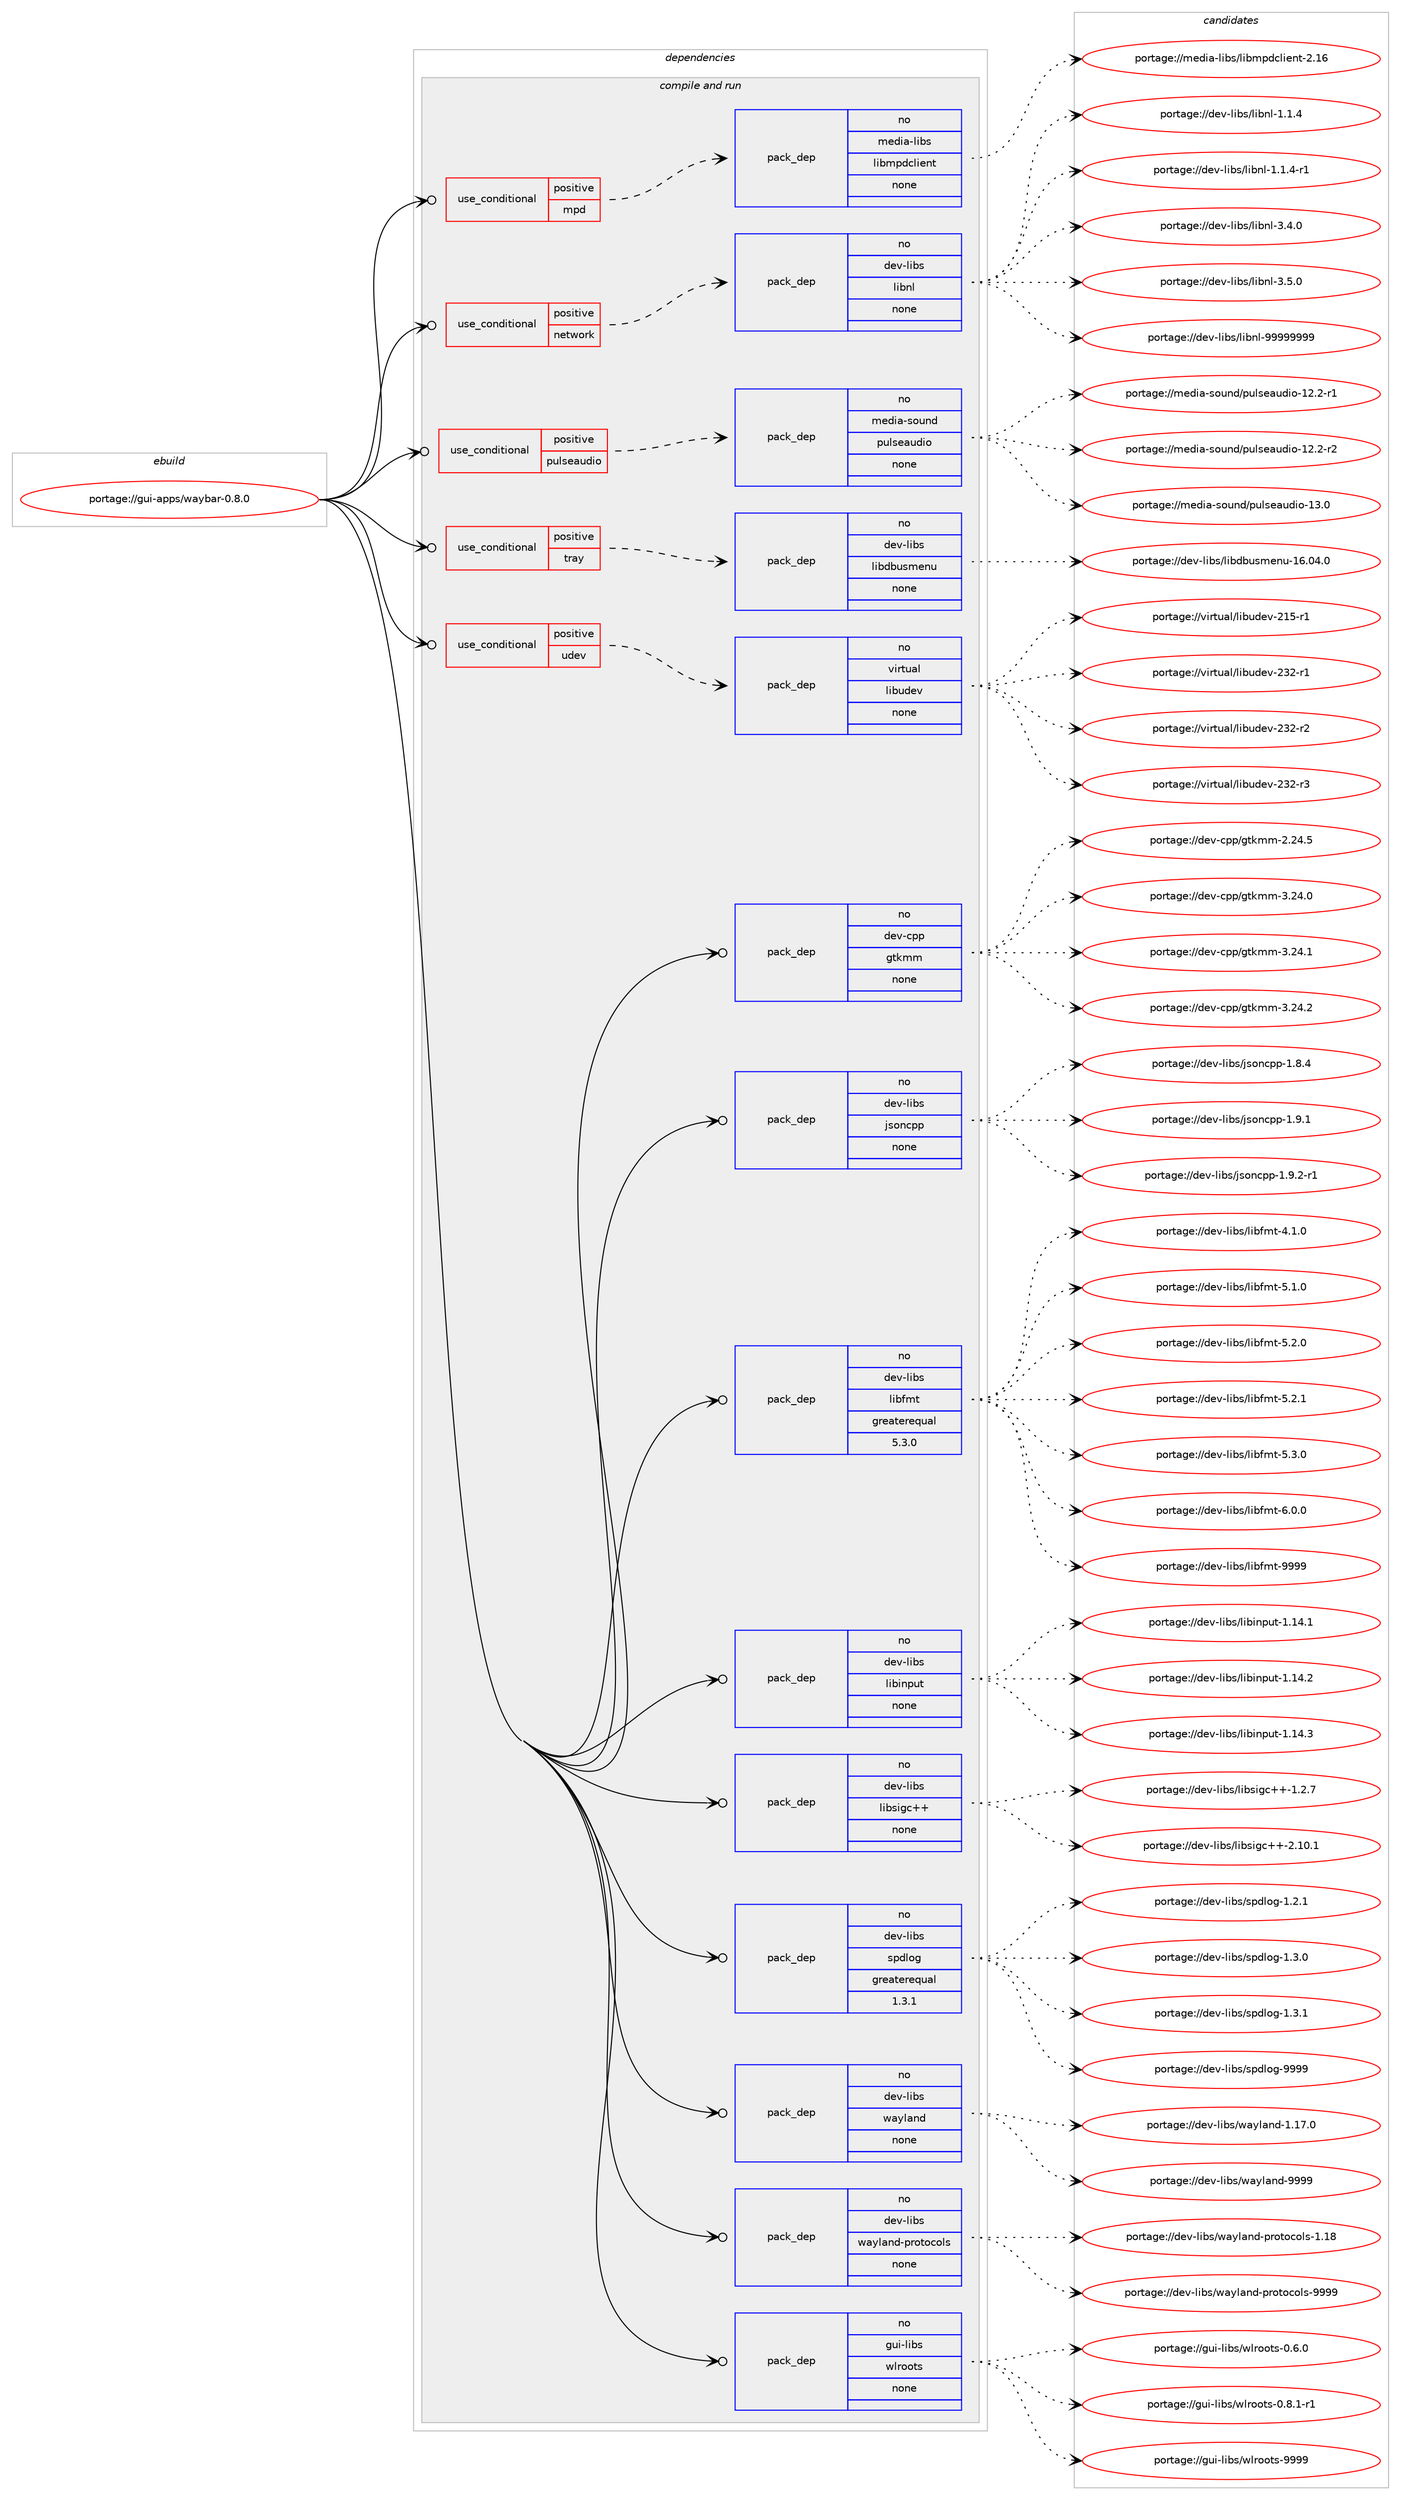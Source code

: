 digraph prolog {

# *************
# Graph options
# *************

newrank=true;
concentrate=true;
compound=true;
graph [rankdir=LR,fontname=Helvetica,fontsize=10,ranksep=1.5];#, ranksep=2.5, nodesep=0.2];
edge  [arrowhead=vee];
node  [fontname=Helvetica,fontsize=10];

# **********
# The ebuild
# **********

subgraph cluster_leftcol {
color=gray;
rank=same;
label=<<i>ebuild</i>>;
id [label="portage://gui-apps/waybar-0.8.0", color=red, width=4, href="../gui-apps/waybar-0.8.0.svg"];
}

# ****************
# The dependencies
# ****************

subgraph cluster_midcol {
color=gray;
label=<<i>dependencies</i>>;
subgraph cluster_compile {
fillcolor="#eeeeee";
style=filled;
label=<<i>compile</i>>;
}
subgraph cluster_compileandrun {
fillcolor="#eeeeee";
style=filled;
label=<<i>compile and run</i>>;
subgraph cond74817 {
dependency284020 [label=<<TABLE BORDER="0" CELLBORDER="1" CELLSPACING="0" CELLPADDING="4"><TR><TD ROWSPAN="3" CELLPADDING="10">use_conditional</TD></TR><TR><TD>positive</TD></TR><TR><TD>mpd</TD></TR></TABLE>>, shape=none, color=red];
subgraph pack205040 {
dependency284021 [label=<<TABLE BORDER="0" CELLBORDER="1" CELLSPACING="0" CELLPADDING="4" WIDTH="220"><TR><TD ROWSPAN="6" CELLPADDING="30">pack_dep</TD></TR><TR><TD WIDTH="110">no</TD></TR><TR><TD>media-libs</TD></TR><TR><TD>libmpdclient</TD></TR><TR><TD>none</TD></TR><TR><TD></TD></TR></TABLE>>, shape=none, color=blue];
}
dependency284020:e -> dependency284021:w [weight=20,style="dashed",arrowhead="vee"];
}
id:e -> dependency284020:w [weight=20,style="solid",arrowhead="odotvee"];
subgraph cond74818 {
dependency284022 [label=<<TABLE BORDER="0" CELLBORDER="1" CELLSPACING="0" CELLPADDING="4"><TR><TD ROWSPAN="3" CELLPADDING="10">use_conditional</TD></TR><TR><TD>positive</TD></TR><TR><TD>network</TD></TR></TABLE>>, shape=none, color=red];
subgraph pack205041 {
dependency284023 [label=<<TABLE BORDER="0" CELLBORDER="1" CELLSPACING="0" CELLPADDING="4" WIDTH="220"><TR><TD ROWSPAN="6" CELLPADDING="30">pack_dep</TD></TR><TR><TD WIDTH="110">no</TD></TR><TR><TD>dev-libs</TD></TR><TR><TD>libnl</TD></TR><TR><TD>none</TD></TR><TR><TD></TD></TR></TABLE>>, shape=none, color=blue];
}
dependency284022:e -> dependency284023:w [weight=20,style="dashed",arrowhead="vee"];
}
id:e -> dependency284022:w [weight=20,style="solid",arrowhead="odotvee"];
subgraph cond74819 {
dependency284024 [label=<<TABLE BORDER="0" CELLBORDER="1" CELLSPACING="0" CELLPADDING="4"><TR><TD ROWSPAN="3" CELLPADDING="10">use_conditional</TD></TR><TR><TD>positive</TD></TR><TR><TD>pulseaudio</TD></TR></TABLE>>, shape=none, color=red];
subgraph pack205042 {
dependency284025 [label=<<TABLE BORDER="0" CELLBORDER="1" CELLSPACING="0" CELLPADDING="4" WIDTH="220"><TR><TD ROWSPAN="6" CELLPADDING="30">pack_dep</TD></TR><TR><TD WIDTH="110">no</TD></TR><TR><TD>media-sound</TD></TR><TR><TD>pulseaudio</TD></TR><TR><TD>none</TD></TR><TR><TD></TD></TR></TABLE>>, shape=none, color=blue];
}
dependency284024:e -> dependency284025:w [weight=20,style="dashed",arrowhead="vee"];
}
id:e -> dependency284024:w [weight=20,style="solid",arrowhead="odotvee"];
subgraph cond74820 {
dependency284026 [label=<<TABLE BORDER="0" CELLBORDER="1" CELLSPACING="0" CELLPADDING="4"><TR><TD ROWSPAN="3" CELLPADDING="10">use_conditional</TD></TR><TR><TD>positive</TD></TR><TR><TD>tray</TD></TR></TABLE>>, shape=none, color=red];
subgraph pack205043 {
dependency284027 [label=<<TABLE BORDER="0" CELLBORDER="1" CELLSPACING="0" CELLPADDING="4" WIDTH="220"><TR><TD ROWSPAN="6" CELLPADDING="30">pack_dep</TD></TR><TR><TD WIDTH="110">no</TD></TR><TR><TD>dev-libs</TD></TR><TR><TD>libdbusmenu</TD></TR><TR><TD>none</TD></TR><TR><TD></TD></TR></TABLE>>, shape=none, color=blue];
}
dependency284026:e -> dependency284027:w [weight=20,style="dashed",arrowhead="vee"];
}
id:e -> dependency284026:w [weight=20,style="solid",arrowhead="odotvee"];
subgraph cond74821 {
dependency284028 [label=<<TABLE BORDER="0" CELLBORDER="1" CELLSPACING="0" CELLPADDING="4"><TR><TD ROWSPAN="3" CELLPADDING="10">use_conditional</TD></TR><TR><TD>positive</TD></TR><TR><TD>udev</TD></TR></TABLE>>, shape=none, color=red];
subgraph pack205044 {
dependency284029 [label=<<TABLE BORDER="0" CELLBORDER="1" CELLSPACING="0" CELLPADDING="4" WIDTH="220"><TR><TD ROWSPAN="6" CELLPADDING="30">pack_dep</TD></TR><TR><TD WIDTH="110">no</TD></TR><TR><TD>virtual</TD></TR><TR><TD>libudev</TD></TR><TR><TD>none</TD></TR><TR><TD></TD></TR></TABLE>>, shape=none, color=blue];
}
dependency284028:e -> dependency284029:w [weight=20,style="dashed",arrowhead="vee"];
}
id:e -> dependency284028:w [weight=20,style="solid",arrowhead="odotvee"];
subgraph pack205045 {
dependency284030 [label=<<TABLE BORDER="0" CELLBORDER="1" CELLSPACING="0" CELLPADDING="4" WIDTH="220"><TR><TD ROWSPAN="6" CELLPADDING="30">pack_dep</TD></TR><TR><TD WIDTH="110">no</TD></TR><TR><TD>dev-cpp</TD></TR><TR><TD>gtkmm</TD></TR><TR><TD>none</TD></TR><TR><TD></TD></TR></TABLE>>, shape=none, color=blue];
}
id:e -> dependency284030:w [weight=20,style="solid",arrowhead="odotvee"];
subgraph pack205046 {
dependency284031 [label=<<TABLE BORDER="0" CELLBORDER="1" CELLSPACING="0" CELLPADDING="4" WIDTH="220"><TR><TD ROWSPAN="6" CELLPADDING="30">pack_dep</TD></TR><TR><TD WIDTH="110">no</TD></TR><TR><TD>dev-libs</TD></TR><TR><TD>jsoncpp</TD></TR><TR><TD>none</TD></TR><TR><TD></TD></TR></TABLE>>, shape=none, color=blue];
}
id:e -> dependency284031:w [weight=20,style="solid",arrowhead="odotvee"];
subgraph pack205047 {
dependency284032 [label=<<TABLE BORDER="0" CELLBORDER="1" CELLSPACING="0" CELLPADDING="4" WIDTH="220"><TR><TD ROWSPAN="6" CELLPADDING="30">pack_dep</TD></TR><TR><TD WIDTH="110">no</TD></TR><TR><TD>dev-libs</TD></TR><TR><TD>libfmt</TD></TR><TR><TD>greaterequal</TD></TR><TR><TD>5.3.0</TD></TR></TABLE>>, shape=none, color=blue];
}
id:e -> dependency284032:w [weight=20,style="solid",arrowhead="odotvee"];
subgraph pack205048 {
dependency284033 [label=<<TABLE BORDER="0" CELLBORDER="1" CELLSPACING="0" CELLPADDING="4" WIDTH="220"><TR><TD ROWSPAN="6" CELLPADDING="30">pack_dep</TD></TR><TR><TD WIDTH="110">no</TD></TR><TR><TD>dev-libs</TD></TR><TR><TD>libinput</TD></TR><TR><TD>none</TD></TR><TR><TD></TD></TR></TABLE>>, shape=none, color=blue];
}
id:e -> dependency284033:w [weight=20,style="solid",arrowhead="odotvee"];
subgraph pack205049 {
dependency284034 [label=<<TABLE BORDER="0" CELLBORDER="1" CELLSPACING="0" CELLPADDING="4" WIDTH="220"><TR><TD ROWSPAN="6" CELLPADDING="30">pack_dep</TD></TR><TR><TD WIDTH="110">no</TD></TR><TR><TD>dev-libs</TD></TR><TR><TD>libsigc++</TD></TR><TR><TD>none</TD></TR><TR><TD></TD></TR></TABLE>>, shape=none, color=blue];
}
id:e -> dependency284034:w [weight=20,style="solid",arrowhead="odotvee"];
subgraph pack205050 {
dependency284035 [label=<<TABLE BORDER="0" CELLBORDER="1" CELLSPACING="0" CELLPADDING="4" WIDTH="220"><TR><TD ROWSPAN="6" CELLPADDING="30">pack_dep</TD></TR><TR><TD WIDTH="110">no</TD></TR><TR><TD>dev-libs</TD></TR><TR><TD>spdlog</TD></TR><TR><TD>greaterequal</TD></TR><TR><TD>1.3.1</TD></TR></TABLE>>, shape=none, color=blue];
}
id:e -> dependency284035:w [weight=20,style="solid",arrowhead="odotvee"];
subgraph pack205051 {
dependency284036 [label=<<TABLE BORDER="0" CELLBORDER="1" CELLSPACING="0" CELLPADDING="4" WIDTH="220"><TR><TD ROWSPAN="6" CELLPADDING="30">pack_dep</TD></TR><TR><TD WIDTH="110">no</TD></TR><TR><TD>dev-libs</TD></TR><TR><TD>wayland</TD></TR><TR><TD>none</TD></TR><TR><TD></TD></TR></TABLE>>, shape=none, color=blue];
}
id:e -> dependency284036:w [weight=20,style="solid",arrowhead="odotvee"];
subgraph pack205052 {
dependency284037 [label=<<TABLE BORDER="0" CELLBORDER="1" CELLSPACING="0" CELLPADDING="4" WIDTH="220"><TR><TD ROWSPAN="6" CELLPADDING="30">pack_dep</TD></TR><TR><TD WIDTH="110">no</TD></TR><TR><TD>dev-libs</TD></TR><TR><TD>wayland-protocols</TD></TR><TR><TD>none</TD></TR><TR><TD></TD></TR></TABLE>>, shape=none, color=blue];
}
id:e -> dependency284037:w [weight=20,style="solid",arrowhead="odotvee"];
subgraph pack205053 {
dependency284038 [label=<<TABLE BORDER="0" CELLBORDER="1" CELLSPACING="0" CELLPADDING="4" WIDTH="220"><TR><TD ROWSPAN="6" CELLPADDING="30">pack_dep</TD></TR><TR><TD WIDTH="110">no</TD></TR><TR><TD>gui-libs</TD></TR><TR><TD>wlroots</TD></TR><TR><TD>none</TD></TR><TR><TD></TD></TR></TABLE>>, shape=none, color=blue];
}
id:e -> dependency284038:w [weight=20,style="solid",arrowhead="odotvee"];
}
subgraph cluster_run {
fillcolor="#eeeeee";
style=filled;
label=<<i>run</i>>;
}
}

# **************
# The candidates
# **************

subgraph cluster_choices {
rank=same;
color=gray;
label=<<i>candidates</i>>;

subgraph choice205040 {
color=black;
nodesep=1;
choiceportage1091011001059745108105981154710810598109112100991081051011101164550464954 [label="portage://media-libs/libmpdclient-2.16", color=red, width=4,href="../media-libs/libmpdclient-2.16.svg"];
dependency284021:e -> choiceportage1091011001059745108105981154710810598109112100991081051011101164550464954:w [style=dotted,weight="100"];
}
subgraph choice205041 {
color=black;
nodesep=1;
choiceportage10010111845108105981154710810598110108454946494652 [label="portage://dev-libs/libnl-1.1.4", color=red, width=4,href="../dev-libs/libnl-1.1.4.svg"];
choiceportage100101118451081059811547108105981101084549464946524511449 [label="portage://dev-libs/libnl-1.1.4-r1", color=red, width=4,href="../dev-libs/libnl-1.1.4-r1.svg"];
choiceportage10010111845108105981154710810598110108455146524648 [label="portage://dev-libs/libnl-3.4.0", color=red, width=4,href="../dev-libs/libnl-3.4.0.svg"];
choiceportage10010111845108105981154710810598110108455146534648 [label="portage://dev-libs/libnl-3.5.0", color=red, width=4,href="../dev-libs/libnl-3.5.0.svg"];
choiceportage10010111845108105981154710810598110108455757575757575757 [label="portage://dev-libs/libnl-99999999", color=red, width=4,href="../dev-libs/libnl-99999999.svg"];
dependency284023:e -> choiceportage10010111845108105981154710810598110108454946494652:w [style=dotted,weight="100"];
dependency284023:e -> choiceportage100101118451081059811547108105981101084549464946524511449:w [style=dotted,weight="100"];
dependency284023:e -> choiceportage10010111845108105981154710810598110108455146524648:w [style=dotted,weight="100"];
dependency284023:e -> choiceportage10010111845108105981154710810598110108455146534648:w [style=dotted,weight="100"];
dependency284023:e -> choiceportage10010111845108105981154710810598110108455757575757575757:w [style=dotted,weight="100"];
}
subgraph choice205042 {
color=black;
nodesep=1;
choiceportage1091011001059745115111117110100471121171081151019711710010511145495046504511449 [label="portage://media-sound/pulseaudio-12.2-r1", color=red, width=4,href="../media-sound/pulseaudio-12.2-r1.svg"];
choiceportage1091011001059745115111117110100471121171081151019711710010511145495046504511450 [label="portage://media-sound/pulseaudio-12.2-r2", color=red, width=4,href="../media-sound/pulseaudio-12.2-r2.svg"];
choiceportage109101100105974511511111711010047112117108115101971171001051114549514648 [label="portage://media-sound/pulseaudio-13.0", color=red, width=4,href="../media-sound/pulseaudio-13.0.svg"];
dependency284025:e -> choiceportage1091011001059745115111117110100471121171081151019711710010511145495046504511449:w [style=dotted,weight="100"];
dependency284025:e -> choiceportage1091011001059745115111117110100471121171081151019711710010511145495046504511450:w [style=dotted,weight="100"];
dependency284025:e -> choiceportage109101100105974511511111711010047112117108115101971171001051114549514648:w [style=dotted,weight="100"];
}
subgraph choice205043 {
color=black;
nodesep=1;
choiceportage10010111845108105981154710810598100981171151091011101174549544648524648 [label="portage://dev-libs/libdbusmenu-16.04.0", color=red, width=4,href="../dev-libs/libdbusmenu-16.04.0.svg"];
dependency284027:e -> choiceportage10010111845108105981154710810598100981171151091011101174549544648524648:w [style=dotted,weight="100"];
}
subgraph choice205044 {
color=black;
nodesep=1;
choiceportage118105114116117971084710810598117100101118455049534511449 [label="portage://virtual/libudev-215-r1", color=red, width=4,href="../virtual/libudev-215-r1.svg"];
choiceportage118105114116117971084710810598117100101118455051504511449 [label="portage://virtual/libudev-232-r1", color=red, width=4,href="../virtual/libudev-232-r1.svg"];
choiceportage118105114116117971084710810598117100101118455051504511450 [label="portage://virtual/libudev-232-r2", color=red, width=4,href="../virtual/libudev-232-r2.svg"];
choiceportage118105114116117971084710810598117100101118455051504511451 [label="portage://virtual/libudev-232-r3", color=red, width=4,href="../virtual/libudev-232-r3.svg"];
dependency284029:e -> choiceportage118105114116117971084710810598117100101118455049534511449:w [style=dotted,weight="100"];
dependency284029:e -> choiceportage118105114116117971084710810598117100101118455051504511449:w [style=dotted,weight="100"];
dependency284029:e -> choiceportage118105114116117971084710810598117100101118455051504511450:w [style=dotted,weight="100"];
dependency284029:e -> choiceportage118105114116117971084710810598117100101118455051504511451:w [style=dotted,weight="100"];
}
subgraph choice205045 {
color=black;
nodesep=1;
choiceportage10010111845991121124710311610710910945504650524653 [label="portage://dev-cpp/gtkmm-2.24.5", color=red, width=4,href="../dev-cpp/gtkmm-2.24.5.svg"];
choiceportage10010111845991121124710311610710910945514650524648 [label="portage://dev-cpp/gtkmm-3.24.0", color=red, width=4,href="../dev-cpp/gtkmm-3.24.0.svg"];
choiceportage10010111845991121124710311610710910945514650524649 [label="portage://dev-cpp/gtkmm-3.24.1", color=red, width=4,href="../dev-cpp/gtkmm-3.24.1.svg"];
choiceportage10010111845991121124710311610710910945514650524650 [label="portage://dev-cpp/gtkmm-3.24.2", color=red, width=4,href="../dev-cpp/gtkmm-3.24.2.svg"];
dependency284030:e -> choiceportage10010111845991121124710311610710910945504650524653:w [style=dotted,weight="100"];
dependency284030:e -> choiceportage10010111845991121124710311610710910945514650524648:w [style=dotted,weight="100"];
dependency284030:e -> choiceportage10010111845991121124710311610710910945514650524649:w [style=dotted,weight="100"];
dependency284030:e -> choiceportage10010111845991121124710311610710910945514650524650:w [style=dotted,weight="100"];
}
subgraph choice205046 {
color=black;
nodesep=1;
choiceportage10010111845108105981154710611511111099112112454946564652 [label="portage://dev-libs/jsoncpp-1.8.4", color=red, width=4,href="../dev-libs/jsoncpp-1.8.4.svg"];
choiceportage10010111845108105981154710611511111099112112454946574649 [label="portage://dev-libs/jsoncpp-1.9.1", color=red, width=4,href="../dev-libs/jsoncpp-1.9.1.svg"];
choiceportage100101118451081059811547106115111110991121124549465746504511449 [label="portage://dev-libs/jsoncpp-1.9.2-r1", color=red, width=4,href="../dev-libs/jsoncpp-1.9.2-r1.svg"];
dependency284031:e -> choiceportage10010111845108105981154710611511111099112112454946564652:w [style=dotted,weight="100"];
dependency284031:e -> choiceportage10010111845108105981154710611511111099112112454946574649:w [style=dotted,weight="100"];
dependency284031:e -> choiceportage100101118451081059811547106115111110991121124549465746504511449:w [style=dotted,weight="100"];
}
subgraph choice205047 {
color=black;
nodesep=1;
choiceportage10010111845108105981154710810598102109116455246494648 [label="portage://dev-libs/libfmt-4.1.0", color=red, width=4,href="../dev-libs/libfmt-4.1.0.svg"];
choiceportage10010111845108105981154710810598102109116455346494648 [label="portage://dev-libs/libfmt-5.1.0", color=red, width=4,href="../dev-libs/libfmt-5.1.0.svg"];
choiceportage10010111845108105981154710810598102109116455346504648 [label="portage://dev-libs/libfmt-5.2.0", color=red, width=4,href="../dev-libs/libfmt-5.2.0.svg"];
choiceportage10010111845108105981154710810598102109116455346504649 [label="portage://dev-libs/libfmt-5.2.1", color=red, width=4,href="../dev-libs/libfmt-5.2.1.svg"];
choiceportage10010111845108105981154710810598102109116455346514648 [label="portage://dev-libs/libfmt-5.3.0", color=red, width=4,href="../dev-libs/libfmt-5.3.0.svg"];
choiceportage10010111845108105981154710810598102109116455446484648 [label="portage://dev-libs/libfmt-6.0.0", color=red, width=4,href="../dev-libs/libfmt-6.0.0.svg"];
choiceportage100101118451081059811547108105981021091164557575757 [label="portage://dev-libs/libfmt-9999", color=red, width=4,href="../dev-libs/libfmt-9999.svg"];
dependency284032:e -> choiceportage10010111845108105981154710810598102109116455246494648:w [style=dotted,weight="100"];
dependency284032:e -> choiceportage10010111845108105981154710810598102109116455346494648:w [style=dotted,weight="100"];
dependency284032:e -> choiceportage10010111845108105981154710810598102109116455346504648:w [style=dotted,weight="100"];
dependency284032:e -> choiceportage10010111845108105981154710810598102109116455346504649:w [style=dotted,weight="100"];
dependency284032:e -> choiceportage10010111845108105981154710810598102109116455346514648:w [style=dotted,weight="100"];
dependency284032:e -> choiceportage10010111845108105981154710810598102109116455446484648:w [style=dotted,weight="100"];
dependency284032:e -> choiceportage100101118451081059811547108105981021091164557575757:w [style=dotted,weight="100"];
}
subgraph choice205048 {
color=black;
nodesep=1;
choiceportage1001011184510810598115471081059810511011211711645494649524649 [label="portage://dev-libs/libinput-1.14.1", color=red, width=4,href="../dev-libs/libinput-1.14.1.svg"];
choiceportage1001011184510810598115471081059810511011211711645494649524650 [label="portage://dev-libs/libinput-1.14.2", color=red, width=4,href="../dev-libs/libinput-1.14.2.svg"];
choiceportage1001011184510810598115471081059810511011211711645494649524651 [label="portage://dev-libs/libinput-1.14.3", color=red, width=4,href="../dev-libs/libinput-1.14.3.svg"];
dependency284033:e -> choiceportage1001011184510810598115471081059810511011211711645494649524649:w [style=dotted,weight="100"];
dependency284033:e -> choiceportage1001011184510810598115471081059810511011211711645494649524650:w [style=dotted,weight="100"];
dependency284033:e -> choiceportage1001011184510810598115471081059810511011211711645494649524651:w [style=dotted,weight="100"];
}
subgraph choice205049 {
color=black;
nodesep=1;
choiceportage10010111845108105981154710810598115105103994343454946504655 [label="portage://dev-libs/libsigc++-1.2.7", color=red, width=4,href="../dev-libs/libsigc++-1.2.7.svg"];
choiceportage1001011184510810598115471081059811510510399434345504649484649 [label="portage://dev-libs/libsigc++-2.10.1", color=red, width=4,href="../dev-libs/libsigc++-2.10.1.svg"];
dependency284034:e -> choiceportage10010111845108105981154710810598115105103994343454946504655:w [style=dotted,weight="100"];
dependency284034:e -> choiceportage1001011184510810598115471081059811510510399434345504649484649:w [style=dotted,weight="100"];
}
subgraph choice205050 {
color=black;
nodesep=1;
choiceportage100101118451081059811547115112100108111103454946504649 [label="portage://dev-libs/spdlog-1.2.1", color=red, width=4,href="../dev-libs/spdlog-1.2.1.svg"];
choiceportage100101118451081059811547115112100108111103454946514648 [label="portage://dev-libs/spdlog-1.3.0", color=red, width=4,href="../dev-libs/spdlog-1.3.0.svg"];
choiceportage100101118451081059811547115112100108111103454946514649 [label="portage://dev-libs/spdlog-1.3.1", color=red, width=4,href="../dev-libs/spdlog-1.3.1.svg"];
choiceportage1001011184510810598115471151121001081111034557575757 [label="portage://dev-libs/spdlog-9999", color=red, width=4,href="../dev-libs/spdlog-9999.svg"];
dependency284035:e -> choiceportage100101118451081059811547115112100108111103454946504649:w [style=dotted,weight="100"];
dependency284035:e -> choiceportage100101118451081059811547115112100108111103454946514648:w [style=dotted,weight="100"];
dependency284035:e -> choiceportage100101118451081059811547115112100108111103454946514649:w [style=dotted,weight="100"];
dependency284035:e -> choiceportage1001011184510810598115471151121001081111034557575757:w [style=dotted,weight="100"];
}
subgraph choice205051 {
color=black;
nodesep=1;
choiceportage100101118451081059811547119971211089711010045494649554648 [label="portage://dev-libs/wayland-1.17.0", color=red, width=4,href="../dev-libs/wayland-1.17.0.svg"];
choiceportage10010111845108105981154711997121108971101004557575757 [label="portage://dev-libs/wayland-9999", color=red, width=4,href="../dev-libs/wayland-9999.svg"];
dependency284036:e -> choiceportage100101118451081059811547119971211089711010045494649554648:w [style=dotted,weight="100"];
dependency284036:e -> choiceportage10010111845108105981154711997121108971101004557575757:w [style=dotted,weight="100"];
}
subgraph choice205052 {
color=black;
nodesep=1;
choiceportage100101118451081059811547119971211089711010045112114111116111991111081154549464956 [label="portage://dev-libs/wayland-protocols-1.18", color=red, width=4,href="../dev-libs/wayland-protocols-1.18.svg"];
choiceportage100101118451081059811547119971211089711010045112114111116111991111081154557575757 [label="portage://dev-libs/wayland-protocols-9999", color=red, width=4,href="../dev-libs/wayland-protocols-9999.svg"];
dependency284037:e -> choiceportage100101118451081059811547119971211089711010045112114111116111991111081154549464956:w [style=dotted,weight="100"];
dependency284037:e -> choiceportage100101118451081059811547119971211089711010045112114111116111991111081154557575757:w [style=dotted,weight="100"];
}
subgraph choice205053 {
color=black;
nodesep=1;
choiceportage103117105451081059811547119108114111111116115454846544648 [label="portage://gui-libs/wlroots-0.6.0", color=red, width=4,href="../gui-libs/wlroots-0.6.0.svg"];
choiceportage1031171054510810598115471191081141111111161154548465646494511449 [label="portage://gui-libs/wlroots-0.8.1-r1", color=red, width=4,href="../gui-libs/wlroots-0.8.1-r1.svg"];
choiceportage1031171054510810598115471191081141111111161154557575757 [label="portage://gui-libs/wlroots-9999", color=red, width=4,href="../gui-libs/wlroots-9999.svg"];
dependency284038:e -> choiceportage103117105451081059811547119108114111111116115454846544648:w [style=dotted,weight="100"];
dependency284038:e -> choiceportage1031171054510810598115471191081141111111161154548465646494511449:w [style=dotted,weight="100"];
dependency284038:e -> choiceportage1031171054510810598115471191081141111111161154557575757:w [style=dotted,weight="100"];
}
}

}
